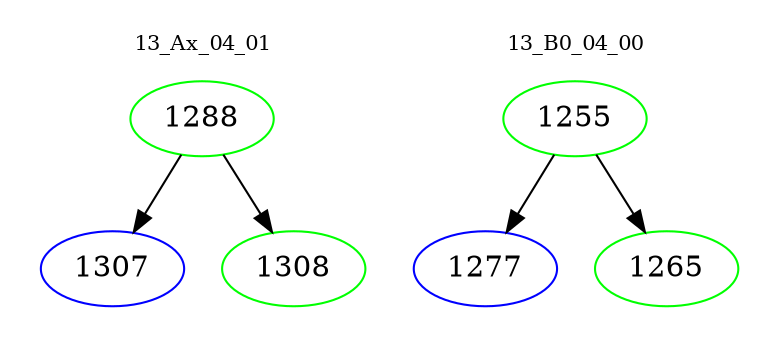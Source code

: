 digraph{
subgraph cluster_0 {
color = white
label = "13_Ax_04_01";
fontsize=10;
T0_1288 [label="1288", color="green"]
T0_1288 -> T0_1307 [color="black"]
T0_1307 [label="1307", color="blue"]
T0_1288 -> T0_1308 [color="black"]
T0_1308 [label="1308", color="green"]
}
subgraph cluster_1 {
color = white
label = "13_B0_04_00";
fontsize=10;
T1_1255 [label="1255", color="green"]
T1_1255 -> T1_1277 [color="black"]
T1_1277 [label="1277", color="blue"]
T1_1255 -> T1_1265 [color="black"]
T1_1265 [label="1265", color="green"]
}
}
